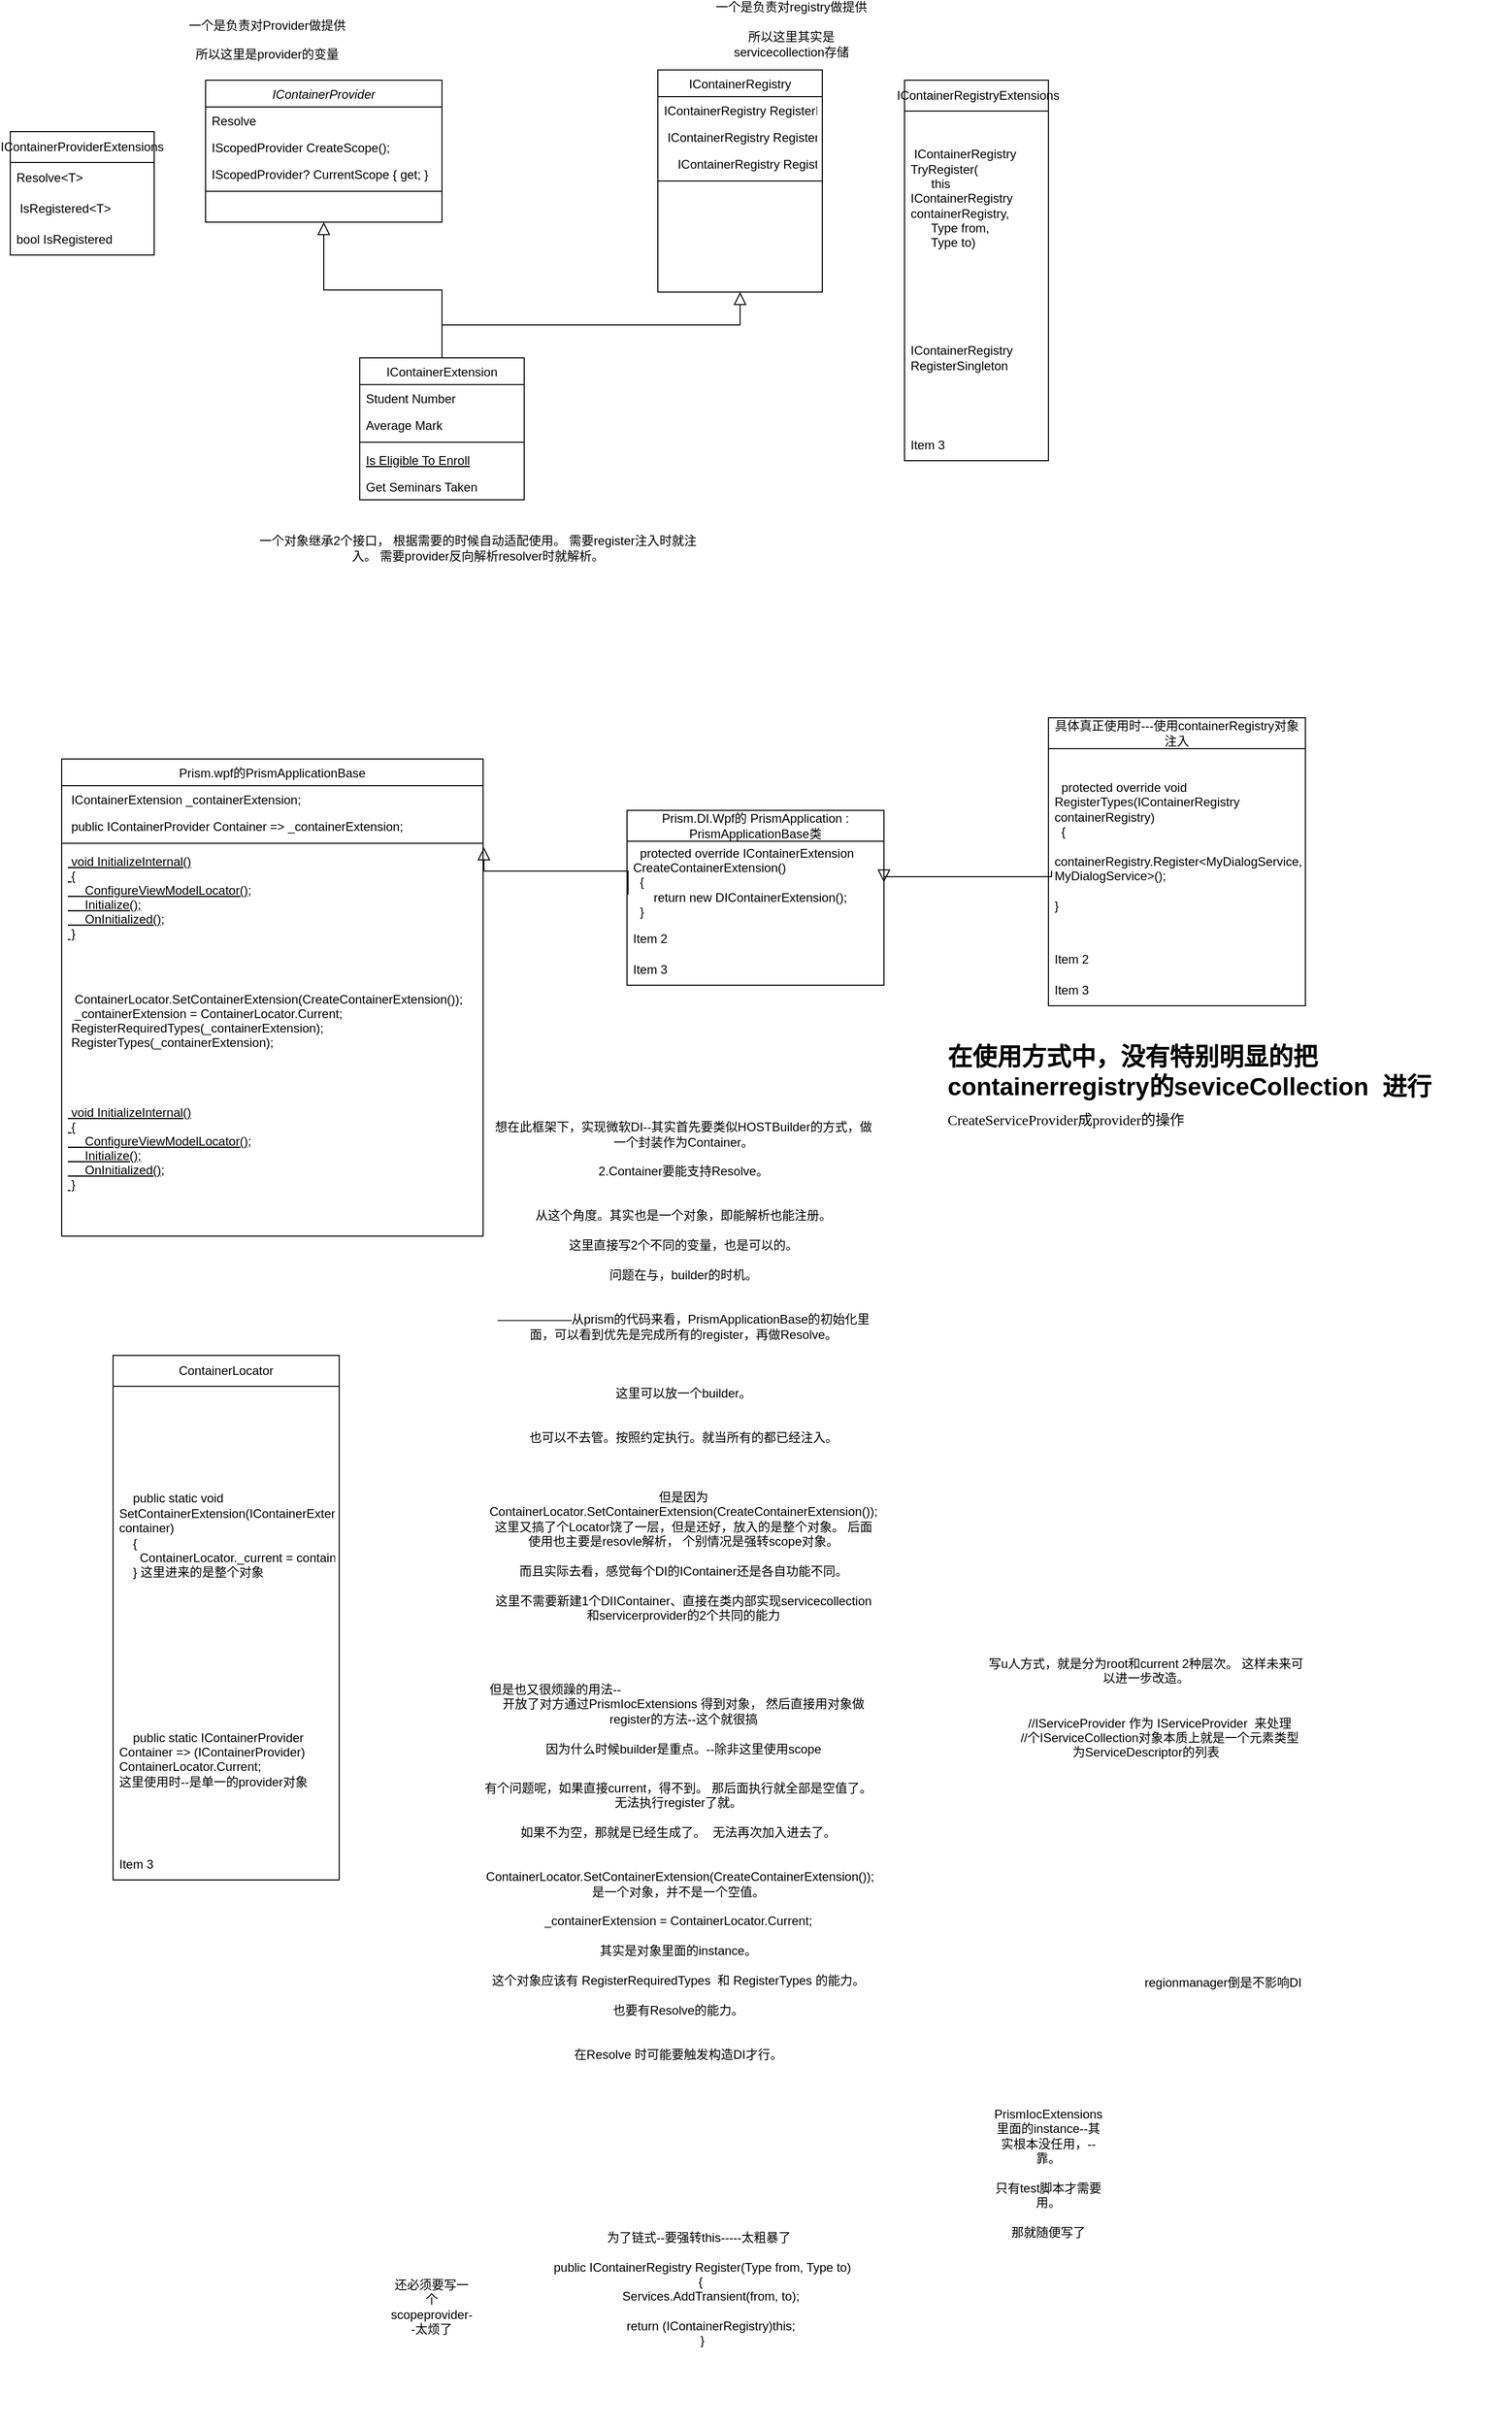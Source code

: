 <mxfile version="26.2.2">
  <diagram id="C5RBs43oDa-KdzZeNtuy" name="Page-1">
    <mxGraphModel dx="2507" dy="989" grid="1" gridSize="10" guides="1" tooltips="1" connect="1" arrows="1" fold="1" page="1" pageScale="1" pageWidth="827" pageHeight="1169" math="0" shadow="0">
      <root>
        <mxCell id="WIyWlLk6GJQsqaUBKTNV-0" />
        <mxCell id="WIyWlLk6GJQsqaUBKTNV-1" parent="WIyWlLk6GJQsqaUBKTNV-0" />
        <mxCell id="zkfFHV4jXpPFQw0GAbJ--0" value="IContainerProvider" style="swimlane;fontStyle=2;align=center;verticalAlign=top;childLayout=stackLayout;horizontal=1;startSize=26;horizontalStack=0;resizeParent=1;resizeLast=0;collapsible=1;marginBottom=0;rounded=0;shadow=0;strokeWidth=1;" parent="WIyWlLk6GJQsqaUBKTNV-1" vertex="1">
          <mxGeometry x="20" y="100" width="230" height="138" as="geometry">
            <mxRectangle x="230" y="140" width="160" height="26" as="alternateBounds" />
          </mxGeometry>
        </mxCell>
        <mxCell id="zkfFHV4jXpPFQw0GAbJ--1" value="Resolve" style="text;align=left;verticalAlign=top;spacingLeft=4;spacingRight=4;overflow=hidden;rotatable=0;points=[[0,0.5],[1,0.5]];portConstraint=eastwest;" parent="zkfFHV4jXpPFQw0GAbJ--0" vertex="1">
          <mxGeometry y="26" width="230" height="26" as="geometry" />
        </mxCell>
        <mxCell id="zkfFHV4jXpPFQw0GAbJ--2" value="IScopedProvider CreateScope();" style="text;align=left;verticalAlign=top;spacingLeft=4;spacingRight=4;overflow=hidden;rotatable=0;points=[[0,0.5],[1,0.5]];portConstraint=eastwest;rounded=0;shadow=0;html=0;" parent="zkfFHV4jXpPFQw0GAbJ--0" vertex="1">
          <mxGeometry y="52" width="230" height="26" as="geometry" />
        </mxCell>
        <mxCell id="zkfFHV4jXpPFQw0GAbJ--3" value="IScopedProvider? CurrentScope { get; }" style="text;align=left;verticalAlign=top;spacingLeft=4;spacingRight=4;overflow=hidden;rotatable=0;points=[[0,0.5],[1,0.5]];portConstraint=eastwest;rounded=0;shadow=0;html=0;" parent="zkfFHV4jXpPFQw0GAbJ--0" vertex="1">
          <mxGeometry y="78" width="230" height="26" as="geometry" />
        </mxCell>
        <mxCell id="zkfFHV4jXpPFQw0GAbJ--4" value="" style="line;html=1;strokeWidth=1;align=left;verticalAlign=middle;spacingTop=-1;spacingLeft=3;spacingRight=3;rotatable=0;labelPosition=right;points=[];portConstraint=eastwest;" parent="zkfFHV4jXpPFQw0GAbJ--0" vertex="1">
          <mxGeometry y="104" width="230" height="8" as="geometry" />
        </mxCell>
        <mxCell id="zkfFHV4jXpPFQw0GAbJ--6" value="IContainerExtension" style="swimlane;fontStyle=0;align=center;verticalAlign=top;childLayout=stackLayout;horizontal=1;startSize=26;horizontalStack=0;resizeParent=1;resizeLast=0;collapsible=1;marginBottom=0;rounded=0;shadow=0;strokeWidth=1;" parent="WIyWlLk6GJQsqaUBKTNV-1" vertex="1">
          <mxGeometry x="170" y="370" width="160" height="138" as="geometry">
            <mxRectangle x="130" y="380" width="160" height="26" as="alternateBounds" />
          </mxGeometry>
        </mxCell>
        <mxCell id="zkfFHV4jXpPFQw0GAbJ--7" value="Student Number" style="text;align=left;verticalAlign=top;spacingLeft=4;spacingRight=4;overflow=hidden;rotatable=0;points=[[0,0.5],[1,0.5]];portConstraint=eastwest;" parent="zkfFHV4jXpPFQw0GAbJ--6" vertex="1">
          <mxGeometry y="26" width="160" height="26" as="geometry" />
        </mxCell>
        <mxCell id="zkfFHV4jXpPFQw0GAbJ--8" value="Average Mark" style="text;align=left;verticalAlign=top;spacingLeft=4;spacingRight=4;overflow=hidden;rotatable=0;points=[[0,0.5],[1,0.5]];portConstraint=eastwest;rounded=0;shadow=0;html=0;" parent="zkfFHV4jXpPFQw0GAbJ--6" vertex="1">
          <mxGeometry y="52" width="160" height="26" as="geometry" />
        </mxCell>
        <mxCell id="zkfFHV4jXpPFQw0GAbJ--9" value="" style="line;html=1;strokeWidth=1;align=left;verticalAlign=middle;spacingTop=-1;spacingLeft=3;spacingRight=3;rotatable=0;labelPosition=right;points=[];portConstraint=eastwest;" parent="zkfFHV4jXpPFQw0GAbJ--6" vertex="1">
          <mxGeometry y="78" width="160" height="8" as="geometry" />
        </mxCell>
        <mxCell id="zkfFHV4jXpPFQw0GAbJ--10" value="Is Eligible To Enroll" style="text;align=left;verticalAlign=top;spacingLeft=4;spacingRight=4;overflow=hidden;rotatable=0;points=[[0,0.5],[1,0.5]];portConstraint=eastwest;fontStyle=4" parent="zkfFHV4jXpPFQw0GAbJ--6" vertex="1">
          <mxGeometry y="86" width="160" height="26" as="geometry" />
        </mxCell>
        <mxCell id="zkfFHV4jXpPFQw0GAbJ--11" value="Get Seminars Taken" style="text;align=left;verticalAlign=top;spacingLeft=4;spacingRight=4;overflow=hidden;rotatable=0;points=[[0,0.5],[1,0.5]];portConstraint=eastwest;" parent="zkfFHV4jXpPFQw0GAbJ--6" vertex="1">
          <mxGeometry y="112" width="160" height="26" as="geometry" />
        </mxCell>
        <mxCell id="zkfFHV4jXpPFQw0GAbJ--12" value="" style="endArrow=block;endSize=10;endFill=0;shadow=0;strokeWidth=1;rounded=0;curved=0;edgeStyle=elbowEdgeStyle;elbow=vertical;" parent="WIyWlLk6GJQsqaUBKTNV-1" source="zkfFHV4jXpPFQw0GAbJ--6" target="zkfFHV4jXpPFQw0GAbJ--0" edge="1">
          <mxGeometry width="160" relative="1" as="geometry">
            <mxPoint x="200" y="203" as="sourcePoint" />
            <mxPoint x="200" y="203" as="targetPoint" />
          </mxGeometry>
        </mxCell>
        <mxCell id="zkfFHV4jXpPFQw0GAbJ--17" value="IContainerRegistry" style="swimlane;fontStyle=0;align=center;verticalAlign=top;childLayout=stackLayout;horizontal=1;startSize=26;horizontalStack=0;resizeParent=1;resizeLast=0;collapsible=1;marginBottom=0;rounded=0;shadow=0;strokeWidth=1;" parent="WIyWlLk6GJQsqaUBKTNV-1" vertex="1">
          <mxGeometry x="460" y="90" width="160" height="216" as="geometry">
            <mxRectangle x="550" y="140" width="160" height="26" as="alternateBounds" />
          </mxGeometry>
        </mxCell>
        <mxCell id="zkfFHV4jXpPFQw0GAbJ--18" value="IContainerRegistry RegisterInstance" style="text;align=left;verticalAlign=top;spacingLeft=4;spacingRight=4;overflow=hidden;rotatable=0;points=[[0,0.5],[1,0.5]];portConstraint=eastwest;" parent="zkfFHV4jXpPFQw0GAbJ--17" vertex="1">
          <mxGeometry y="26" width="160" height="26" as="geometry" />
        </mxCell>
        <mxCell id="zkfFHV4jXpPFQw0GAbJ--19" value=" IContainerRegistry Register" style="text;align=left;verticalAlign=top;spacingLeft=4;spacingRight=4;overflow=hidden;rotatable=0;points=[[0,0.5],[1,0.5]];portConstraint=eastwest;rounded=0;shadow=0;html=0;" parent="zkfFHV4jXpPFQw0GAbJ--17" vertex="1">
          <mxGeometry y="52" width="160" height="26" as="geometry" />
        </mxCell>
        <mxCell id="zkfFHV4jXpPFQw0GAbJ--20" value="    IContainerRegistry RegisterScoped(Type from, Type to);" style="text;align=left;verticalAlign=top;spacingLeft=4;spacingRight=4;overflow=hidden;rotatable=0;points=[[0,0.5],[1,0.5]];portConstraint=eastwest;rounded=0;shadow=0;html=0;" parent="zkfFHV4jXpPFQw0GAbJ--17" vertex="1">
          <mxGeometry y="78" width="160" height="26" as="geometry" />
        </mxCell>
        <mxCell id="zkfFHV4jXpPFQw0GAbJ--23" value="" style="line;html=1;strokeWidth=1;align=left;verticalAlign=middle;spacingTop=-1;spacingLeft=3;spacingRight=3;rotatable=0;labelPosition=right;points=[];portConstraint=eastwest;" parent="zkfFHV4jXpPFQw0GAbJ--17" vertex="1">
          <mxGeometry y="104" width="160" height="8" as="geometry" />
        </mxCell>
        <mxCell id="sX24ufkYhEEFfUaHDxLW-0" value="IContainerProviderExtensions" style="swimlane;fontStyle=0;childLayout=stackLayout;horizontal=1;startSize=30;horizontalStack=0;resizeParent=1;resizeParentMax=0;resizeLast=0;collapsible=1;marginBottom=0;whiteSpace=wrap;html=1;" vertex="1" parent="WIyWlLk6GJQsqaUBKTNV-1">
          <mxGeometry x="-170" y="150" width="140" height="120" as="geometry" />
        </mxCell>
        <mxCell id="sX24ufkYhEEFfUaHDxLW-1" value="Resolve&amp;lt;T&amp;gt;" style="text;strokeColor=none;fillColor=none;align=left;verticalAlign=middle;spacingLeft=4;spacingRight=4;overflow=hidden;points=[[0,0.5],[1,0.5]];portConstraint=eastwest;rotatable=0;whiteSpace=wrap;html=1;" vertex="1" parent="sX24ufkYhEEFfUaHDxLW-0">
          <mxGeometry y="30" width="140" height="30" as="geometry" />
        </mxCell>
        <mxCell id="sX24ufkYhEEFfUaHDxLW-2" value="&amp;nbsp;IsRegistered&amp;lt;T&amp;gt;" style="text;strokeColor=none;fillColor=none;align=left;verticalAlign=middle;spacingLeft=4;spacingRight=4;overflow=hidden;points=[[0,0.5],[1,0.5]];portConstraint=eastwest;rotatable=0;whiteSpace=wrap;html=1;" vertex="1" parent="sX24ufkYhEEFfUaHDxLW-0">
          <mxGeometry y="60" width="140" height="30" as="geometry" />
        </mxCell>
        <mxCell id="sX24ufkYhEEFfUaHDxLW-3" value="bool IsRegistered" style="text;strokeColor=none;fillColor=none;align=left;verticalAlign=middle;spacingLeft=4;spacingRight=4;overflow=hidden;points=[[0,0.5],[1,0.5]];portConstraint=eastwest;rotatable=0;whiteSpace=wrap;html=1;" vertex="1" parent="sX24ufkYhEEFfUaHDxLW-0">
          <mxGeometry y="90" width="140" height="30" as="geometry" />
        </mxCell>
        <mxCell id="sX24ufkYhEEFfUaHDxLW-4" value="&amp;nbsp;IContainerRegistryExtensions" style="swimlane;fontStyle=0;childLayout=stackLayout;horizontal=1;startSize=30;horizontalStack=0;resizeParent=1;resizeParentMax=0;resizeLast=0;collapsible=1;marginBottom=0;whiteSpace=wrap;html=1;" vertex="1" parent="WIyWlLk6GJQsqaUBKTNV-1">
          <mxGeometry x="700" y="100" width="140" height="370" as="geometry" />
        </mxCell>
        <mxCell id="sX24ufkYhEEFfUaHDxLW-5" value="&lt;div&gt;&amp;nbsp;IContainerRegistry TryRegister(&lt;/div&gt;&lt;div&gt;&amp;nbsp; &amp;nbsp; &amp;nbsp; this IContainerRegistry containerRegistry,&lt;/div&gt;&lt;div&gt;&amp;nbsp; &amp;nbsp; &amp;nbsp; Type from,&lt;/div&gt;&lt;div&gt;&amp;nbsp; &amp;nbsp; &amp;nbsp; Type to)&lt;/div&gt;" style="text;strokeColor=none;fillColor=none;align=left;verticalAlign=middle;spacingLeft=4;spacingRight=4;overflow=hidden;points=[[0,0.5],[1,0.5]];portConstraint=eastwest;rotatable=0;whiteSpace=wrap;html=1;" vertex="1" parent="sX24ufkYhEEFfUaHDxLW-4">
          <mxGeometry y="30" width="140" height="170" as="geometry" />
        </mxCell>
        <mxCell id="sX24ufkYhEEFfUaHDxLW-6" value="IContainerRegistry RegisterSingleton" style="text;strokeColor=none;fillColor=none;align=left;verticalAlign=middle;spacingLeft=4;spacingRight=4;overflow=hidden;points=[[0,0.5],[1,0.5]];portConstraint=eastwest;rotatable=0;whiteSpace=wrap;html=1;" vertex="1" parent="sX24ufkYhEEFfUaHDxLW-4">
          <mxGeometry y="200" width="140" height="140" as="geometry" />
        </mxCell>
        <mxCell id="sX24ufkYhEEFfUaHDxLW-7" value="Item 3" style="text;strokeColor=none;fillColor=none;align=left;verticalAlign=middle;spacingLeft=4;spacingRight=4;overflow=hidden;points=[[0,0.5],[1,0.5]];portConstraint=eastwest;rotatable=0;whiteSpace=wrap;html=1;" vertex="1" parent="sX24ufkYhEEFfUaHDxLW-4">
          <mxGeometry y="340" width="140" height="30" as="geometry" />
        </mxCell>
        <mxCell id="sX24ufkYhEEFfUaHDxLW-8" value="" style="endArrow=block;endSize=10;endFill=0;shadow=0;strokeWidth=1;rounded=0;curved=0;edgeStyle=elbowEdgeStyle;elbow=vertical;entryX=0.5;entryY=1;entryDx=0;entryDy=0;exitX=0.5;exitY=0;exitDx=0;exitDy=0;" edge="1" parent="WIyWlLk6GJQsqaUBKTNV-1" source="zkfFHV4jXpPFQw0GAbJ--6" target="zkfFHV4jXpPFQw0GAbJ--17">
          <mxGeometry width="160" relative="1" as="geometry">
            <mxPoint x="210" y="370" as="sourcePoint" />
            <mxPoint x="580" y="340" as="targetPoint" />
          </mxGeometry>
        </mxCell>
        <mxCell id="sX24ufkYhEEFfUaHDxLW-9" value="一个是负责对Provider做提供&lt;div&gt;&lt;br&gt;&lt;/div&gt;&lt;div&gt;所以这里是provider的变量&lt;/div&gt;&lt;div&gt;&lt;br&gt;&lt;div&gt;&lt;br&gt;&lt;/div&gt;&lt;/div&gt;" style="text;html=1;align=center;verticalAlign=middle;whiteSpace=wrap;rounded=0;" vertex="1" parent="WIyWlLk6GJQsqaUBKTNV-1">
          <mxGeometry y="60" width="160" height="30" as="geometry" />
        </mxCell>
        <mxCell id="sX24ufkYhEEFfUaHDxLW-10" value="一个是负责对registry做提供&lt;div&gt;&lt;br&gt;&lt;/div&gt;&lt;div&gt;所以这里其实是servicecollection存储&lt;/div&gt;&lt;div&gt;&lt;br&gt;&lt;div&gt;&lt;br&gt;&lt;/div&gt;&lt;/div&gt;" style="text;html=1;align=center;verticalAlign=middle;whiteSpace=wrap;rounded=0;" vertex="1" parent="WIyWlLk6GJQsqaUBKTNV-1">
          <mxGeometry x="510" y="50" width="160" height="30" as="geometry" />
        </mxCell>
        <mxCell id="sX24ufkYhEEFfUaHDxLW-15" value="Prism.DI.Wpf的&amp;nbsp;PrismApplication : PrismApplicationBase类" style="swimlane;fontStyle=0;childLayout=stackLayout;horizontal=1;startSize=30;horizontalStack=0;resizeParent=1;resizeParentMax=0;resizeLast=0;collapsible=1;marginBottom=0;whiteSpace=wrap;html=1;" vertex="1" parent="WIyWlLk6GJQsqaUBKTNV-1">
          <mxGeometry x="430" y="810" width="250" height="170" as="geometry" />
        </mxCell>
        <mxCell id="sX24ufkYhEEFfUaHDxLW-16" value="&lt;div&gt;&amp;nbsp; protected override IContainerExtension CreateContainerExtension()&lt;/div&gt;&lt;div&gt;&amp;nbsp; {&lt;/div&gt;&lt;div&gt;&amp;nbsp; &amp;nbsp; &amp;nbsp; return new DIContainerExtension();&lt;/div&gt;&lt;div&gt;&amp;nbsp; }&lt;/div&gt;" style="text;strokeColor=none;fillColor=none;align=left;verticalAlign=middle;spacingLeft=4;spacingRight=4;overflow=hidden;points=[[0,0.5],[1,0.5]];portConstraint=eastwest;rotatable=0;whiteSpace=wrap;html=1;" vertex="1" parent="sX24ufkYhEEFfUaHDxLW-15">
          <mxGeometry y="30" width="250" height="80" as="geometry" />
        </mxCell>
        <mxCell id="sX24ufkYhEEFfUaHDxLW-17" value="Item 2" style="text;strokeColor=none;fillColor=none;align=left;verticalAlign=middle;spacingLeft=4;spacingRight=4;overflow=hidden;points=[[0,0.5],[1,0.5]];portConstraint=eastwest;rotatable=0;whiteSpace=wrap;html=1;" vertex="1" parent="sX24ufkYhEEFfUaHDxLW-15">
          <mxGeometry y="110" width="250" height="30" as="geometry" />
        </mxCell>
        <mxCell id="sX24ufkYhEEFfUaHDxLW-18" value="Item 3" style="text;strokeColor=none;fillColor=none;align=left;verticalAlign=middle;spacingLeft=4;spacingRight=4;overflow=hidden;points=[[0,0.5],[1,0.5]];portConstraint=eastwest;rotatable=0;whiteSpace=wrap;html=1;" vertex="1" parent="sX24ufkYhEEFfUaHDxLW-15">
          <mxGeometry y="140" width="250" height="30" as="geometry" />
        </mxCell>
        <mxCell id="sX24ufkYhEEFfUaHDxLW-23" value="Prism.wpf的PrismApplicationBase" style="swimlane;fontStyle=0;align=center;verticalAlign=top;childLayout=stackLayout;horizontal=1;startSize=26;horizontalStack=0;resizeParent=1;resizeLast=0;collapsible=1;marginBottom=0;rounded=0;shadow=0;strokeWidth=1;" vertex="1" parent="WIyWlLk6GJQsqaUBKTNV-1">
          <mxGeometry x="-120" y="760" width="410" height="464" as="geometry">
            <mxRectangle x="130" y="380" width="160" height="26" as="alternateBounds" />
          </mxGeometry>
        </mxCell>
        <mxCell id="sX24ufkYhEEFfUaHDxLW-24" value=" IContainerExtension _containerExtension;" style="text;align=left;verticalAlign=top;spacingLeft=4;spacingRight=4;overflow=hidden;rotatable=0;points=[[0,0.5],[1,0.5]];portConstraint=eastwest;" vertex="1" parent="sX24ufkYhEEFfUaHDxLW-23">
          <mxGeometry y="26" width="410" height="26" as="geometry" />
        </mxCell>
        <mxCell id="sX24ufkYhEEFfUaHDxLW-25" value=" public IContainerProvider Container =&gt; _containerExtension;" style="text;align=left;verticalAlign=top;spacingLeft=4;spacingRight=4;overflow=hidden;rotatable=0;points=[[0,0.5],[1,0.5]];portConstraint=eastwest;rounded=0;shadow=0;html=0;" vertex="1" parent="sX24ufkYhEEFfUaHDxLW-23">
          <mxGeometry y="52" width="410" height="26" as="geometry" />
        </mxCell>
        <mxCell id="sX24ufkYhEEFfUaHDxLW-26" value="" style="line;html=1;strokeWidth=1;align=left;verticalAlign=middle;spacingTop=-1;spacingLeft=3;spacingRight=3;rotatable=0;labelPosition=right;points=[];portConstraint=eastwest;" vertex="1" parent="sX24ufkYhEEFfUaHDxLW-23">
          <mxGeometry y="78" width="410" height="8" as="geometry" />
        </mxCell>
        <mxCell id="sX24ufkYhEEFfUaHDxLW-27" value=" void InitializeInternal()&#xa; {&#xa;     ConfigureViewModelLocator();&#xa;     Initialize();&#xa;     OnInitialized();&#xa; }" style="text;align=left;verticalAlign=top;spacingLeft=4;spacingRight=4;overflow=hidden;rotatable=0;points=[[0,0.5],[1,0.5]];portConstraint=eastwest;fontStyle=4" vertex="1" parent="sX24ufkYhEEFfUaHDxLW-23">
          <mxGeometry y="86" width="410" height="134" as="geometry" />
        </mxCell>
        <mxCell id="sX24ufkYhEEFfUaHDxLW-28" value="  ContainerLocator.SetContainerExtension(CreateContainerExtension());&#xa;  _containerExtension = ContainerLocator.Current;&#xa; RegisterRequiredTypes(_containerExtension);&#xa; RegisterTypes(_containerExtension);" style="text;align=left;verticalAlign=top;spacingLeft=4;spacingRight=4;overflow=hidden;rotatable=0;points=[[0,0.5],[1,0.5]];portConstraint=eastwest;" vertex="1" parent="sX24ufkYhEEFfUaHDxLW-23">
          <mxGeometry y="220" width="410" height="110" as="geometry" />
        </mxCell>
        <mxCell id="sX24ufkYhEEFfUaHDxLW-29" value=" void InitializeInternal()&#xa; {&#xa;     ConfigureViewModelLocator();&#xa;     Initialize();&#xa;     OnInitialized();&#xa; }" style="text;align=left;verticalAlign=top;spacingLeft=4;spacingRight=4;overflow=hidden;rotatable=0;points=[[0,0.5],[1,0.5]];portConstraint=eastwest;fontStyle=4" vertex="1" parent="sX24ufkYhEEFfUaHDxLW-23">
          <mxGeometry y="330" width="410" height="134" as="geometry" />
        </mxCell>
        <mxCell id="sX24ufkYhEEFfUaHDxLW-30" value="" style="endArrow=block;endSize=10;endFill=0;shadow=0;strokeWidth=1;rounded=0;curved=0;edgeStyle=elbowEdgeStyle;elbow=vertical;entryX=1.002;entryY=0;entryDx=0;entryDy=0;entryPerimeter=0;exitX=0.004;exitY=0.65;exitDx=0;exitDy=0;exitPerimeter=0;" edge="1" parent="WIyWlLk6GJQsqaUBKTNV-1" source="sX24ufkYhEEFfUaHDxLW-16" target="sX24ufkYhEEFfUaHDxLW-27">
          <mxGeometry width="160" relative="1" as="geometry">
            <mxPoint x="260" y="380" as="sourcePoint" />
            <mxPoint x="145" y="248" as="targetPoint" />
          </mxGeometry>
        </mxCell>
        <mxCell id="sX24ufkYhEEFfUaHDxLW-31" value="具体真正使用时---使用&lt;span style=&quot;text-align: left;&quot;&gt;containerRegistry对象注入&lt;/span&gt;" style="swimlane;fontStyle=0;childLayout=stackLayout;horizontal=1;startSize=30;horizontalStack=0;resizeParent=1;resizeParentMax=0;resizeLast=0;collapsible=1;marginBottom=0;whiteSpace=wrap;html=1;" vertex="1" parent="WIyWlLk6GJQsqaUBKTNV-1">
          <mxGeometry x="840" y="720" width="250" height="280" as="geometry" />
        </mxCell>
        <mxCell id="sX24ufkYhEEFfUaHDxLW-32" value="&lt;div&gt;&amp;nbsp; protected override void RegisterTypes(IContainerRegistry containerRegistry)&lt;/div&gt;&lt;div&gt;&amp;nbsp; {&lt;/div&gt;&lt;div&gt;&amp;nbsp; &amp;nbsp; &amp;nbsp; containerRegistry.Register&amp;lt;MyDialogService, MyDialogService&amp;gt;();&lt;/div&gt;&lt;div&gt;&lt;br&gt;&lt;/div&gt;&lt;div&gt;}&lt;/div&gt;" style="text;strokeColor=none;fillColor=none;align=left;verticalAlign=middle;spacingLeft=4;spacingRight=4;overflow=hidden;points=[[0,0.5],[1,0.5]];portConstraint=eastwest;rotatable=0;whiteSpace=wrap;html=1;" vertex="1" parent="sX24ufkYhEEFfUaHDxLW-31">
          <mxGeometry y="30" width="250" height="190" as="geometry" />
        </mxCell>
        <mxCell id="sX24ufkYhEEFfUaHDxLW-33" value="Item 2" style="text;strokeColor=none;fillColor=none;align=left;verticalAlign=middle;spacingLeft=4;spacingRight=4;overflow=hidden;points=[[0,0.5],[1,0.5]];portConstraint=eastwest;rotatable=0;whiteSpace=wrap;html=1;" vertex="1" parent="sX24ufkYhEEFfUaHDxLW-31">
          <mxGeometry y="220" width="250" height="30" as="geometry" />
        </mxCell>
        <mxCell id="sX24ufkYhEEFfUaHDxLW-34" value="Item 3" style="text;strokeColor=none;fillColor=none;align=left;verticalAlign=middle;spacingLeft=4;spacingRight=4;overflow=hidden;points=[[0,0.5],[1,0.5]];portConstraint=eastwest;rotatable=0;whiteSpace=wrap;html=1;" vertex="1" parent="sX24ufkYhEEFfUaHDxLW-31">
          <mxGeometry y="250" width="250" height="30" as="geometry" />
        </mxCell>
        <mxCell id="sX24ufkYhEEFfUaHDxLW-35" value="" style="endArrow=block;endSize=10;endFill=0;shadow=0;strokeWidth=1;rounded=0;curved=0;edgeStyle=elbowEdgeStyle;elbow=vertical;entryX=1;entryY=0.5;entryDx=0;entryDy=0;exitX=0.012;exitY=0.625;exitDx=0;exitDy=0;exitPerimeter=0;" edge="1" parent="WIyWlLk6GJQsqaUBKTNV-1" source="sX24ufkYhEEFfUaHDxLW-32" target="sX24ufkYhEEFfUaHDxLW-16">
          <mxGeometry width="160" relative="1" as="geometry">
            <mxPoint x="441" y="902" as="sourcePoint" />
            <mxPoint x="301" y="856" as="targetPoint" />
          </mxGeometry>
        </mxCell>
        <mxCell id="sX24ufkYhEEFfUaHDxLW-36" value="一个对象继承2个接口， 根据需要的时候自动适配使用。 需要register注入时就注入。 需要provider反向解析resolver时就解析。" style="text;html=1;align=center;verticalAlign=middle;whiteSpace=wrap;rounded=0;" vertex="1" parent="WIyWlLk6GJQsqaUBKTNV-1">
          <mxGeometry x="70" y="540" width="430" height="30" as="geometry" />
        </mxCell>
        <mxCell id="sX24ufkYhEEFfUaHDxLW-37" value="&lt;h1 style=&quot;margin-top: 0px;&quot;&gt;在使用方式中，没有特别明显的把containerregistry的seviceCollection&amp;nbsp; 进行&lt;span style=&quot;background-color: rgb(255, 255, 255); font-family: Consolas; font-size: 10.5pt; color: light-dark(rgb(0, 0, 0), rgb(255, 255, 255)); font-weight: normal;&quot;&gt;CreateServiceProvider成provider的操作&lt;/span&gt;&lt;/h1&gt;&lt;div&gt;&lt;span style=&quot;background-color: rgb(255, 255, 255); font-family: Consolas; font-size: 10.5pt; color: light-dark(rgb(0, 0, 0), rgb(255, 255, 255)); font-weight: normal;&quot;&gt;&lt;br&gt;&lt;/span&gt;&lt;/div&gt;" style="text;html=1;whiteSpace=wrap;overflow=hidden;rounded=0;" vertex="1" parent="WIyWlLk6GJQsqaUBKTNV-1">
          <mxGeometry x="740" y="1029" width="550" height="140" as="geometry" />
        </mxCell>
        <mxCell id="sX24ufkYhEEFfUaHDxLW-38" value="想在此框架下，实现微软DI--其实首先要类似HOSTBuilder的方式，做一个封装作为Container。&lt;div&gt;&lt;br&gt;&lt;/div&gt;&lt;div&gt;2.Container要能支持Resolve。&lt;/div&gt;&lt;div&gt;&lt;br&gt;&lt;/div&gt;&lt;div&gt;&lt;br&gt;&lt;/div&gt;&lt;div&gt;从这个角度。其实也是一个对象，即能解析也能注册。&lt;/div&gt;&lt;div&gt;&lt;br&gt;&lt;/div&gt;&lt;div&gt;这里直接写2个不同的变量，也是可以的。&lt;/div&gt;&lt;div&gt;&lt;br&gt;&lt;/div&gt;&lt;div&gt;问题在与，builder的时机。&lt;/div&gt;&lt;div&gt;&lt;br&gt;&lt;/div&gt;&lt;div&gt;&lt;br&gt;&lt;/div&gt;&lt;div&gt;——————从prism的代码来看，PrismApplicationBase的初始化里面，可以看到优先是完成所有的register，再做Resolve。&lt;/div&gt;&lt;div&gt;&lt;br&gt;&lt;/div&gt;&lt;div&gt;&lt;br&gt;&lt;/div&gt;&lt;div&gt;&lt;br&gt;&lt;/div&gt;&lt;div&gt;这里可以放一个builder。&lt;/div&gt;&lt;div&gt;&lt;br&gt;&lt;/div&gt;&lt;div&gt;&lt;br&gt;&lt;/div&gt;&lt;div&gt;也可以不去管。按照约定执行。就当所有的都已经注入。&lt;/div&gt;&lt;div&gt;&lt;br&gt;&lt;/div&gt;&lt;div&gt;&lt;br&gt;&lt;/div&gt;&lt;div&gt;&lt;br&gt;&lt;/div&gt;&lt;div&gt;但是因为&lt;span style=&quot;text-align: left; text-wrap-mode: nowrap; background-color: transparent; color: light-dark(rgb(0, 0, 0), rgb(255, 255, 255));&quot;&gt;ContainerLocator.SetContainerExtension(CreateContainerExtension());&lt;/span&gt;&lt;/div&gt;&lt;div&gt;&lt;span style=&quot;text-align: left; text-wrap-mode: nowrap; background-color: transparent; color: light-dark(rgb(0, 0, 0), rgb(255, 255, 255));&quot;&gt;这里又搞了个Locator饶了一层，但是还好，放入的是整个对象。 后面使用也主要是resovle解析， 个别情况是强转scope对象。&lt;/span&gt;&lt;/div&gt;&lt;div&gt;&lt;span style=&quot;text-align: left; text-wrap-mode: nowrap; background-color: transparent; color: light-dark(rgb(0, 0, 0), rgb(255, 255, 255));&quot;&gt;&lt;br&gt;&lt;/span&gt;&lt;/div&gt;&lt;div&gt;&lt;span style=&quot;text-align: left; text-wrap-mode: nowrap; background-color: transparent; color: light-dark(rgb(0, 0, 0), rgb(255, 255, 255));&quot;&gt;而且实际去看，感觉每个DI的&lt;/span&gt;&lt;span style=&quot;background-color: transparent; text-wrap-mode: nowrap;&quot;&gt;IContainer还是各自功能不同。&lt;/span&gt;&lt;/div&gt;&lt;div&gt;&lt;span style=&quot;background-color: transparent; text-wrap-mode: nowrap;&quot;&gt;&lt;br&gt;&lt;/span&gt;&lt;/div&gt;&lt;div&gt;&lt;span style=&quot;background-color: transparent; text-wrap-mode: nowrap;&quot;&gt;这里不需要新建1个DIIContainer、直接在类内部实现servicecollection和servicerprovider的2个共同的能力&lt;/span&gt;&lt;/div&gt;&lt;div&gt;&lt;span style=&quot;background-color: transparent; text-wrap-mode: nowrap;&quot;&gt;&lt;br&gt;&lt;/span&gt;&lt;/div&gt;&lt;div&gt;&lt;span style=&quot;background-color: transparent; text-wrap-mode: nowrap;&quot;&gt;&lt;br&gt;&lt;/span&gt;&lt;/div&gt;&lt;div&gt;&lt;span style=&quot;background-color: transparent; text-wrap-mode: nowrap;&quot;&gt;&lt;br&gt;&lt;/span&gt;&lt;/div&gt;&lt;div&gt;&lt;span style=&quot;background-color: transparent; text-wrap-mode: nowrap;&quot;&gt;&lt;br&gt;&lt;/span&gt;&lt;/div&gt;&lt;div&gt;&lt;div style=&quot;text-align: left;&quot;&gt;&lt;span style=&quot;text-wrap-mode: nowrap;&quot;&gt;但是也又很烦躁的用法--&lt;/span&gt;&lt;/div&gt;&lt;/div&gt;&lt;div&gt;&lt;span style=&quot;text-wrap-mode: nowrap;&quot;&gt;开放了对方通过&lt;/span&gt;&lt;span style=&quot;background-color: transparent; text-wrap-mode: nowrap;&quot;&gt;PrismIocExtensions 得到对象， 然后直接用对象做register的方法--这个就很搞&lt;/span&gt;&lt;/div&gt;&lt;div&gt;&lt;span style=&quot;background-color: transparent; text-wrap-mode: nowrap;&quot;&gt;&lt;br&gt;&lt;/span&gt;&lt;/div&gt;&lt;div&gt;&lt;span style=&quot;background-color: transparent; text-wrap-mode: nowrap;&quot;&gt;因为什么时候builder是重点。--除非这里使用scope&lt;/span&gt;&lt;/div&gt;" style="text;html=1;align=center;verticalAlign=middle;whiteSpace=wrap;rounded=0;" vertex="1" parent="WIyWlLk6GJQsqaUBKTNV-1">
          <mxGeometry x="320" y="1400" width="330" height="40" as="geometry" />
        </mxCell>
        <mxCell id="sX24ufkYhEEFfUaHDxLW-39" value="写u人方式，就是分为root和current 2种层次。 这样未来可以进一步改造。&lt;div&gt;&lt;br&gt;&lt;/div&gt;&lt;div&gt;&lt;div&gt;&amp;nbsp; &amp;nbsp; &amp;nbsp; &amp;nbsp; &amp;nbsp;&lt;/div&gt;&lt;div&gt;&amp;nbsp; &amp;nbsp; &amp;nbsp; &amp;nbsp; //IServiceProvider 作为 IServiceProvider&amp;nbsp; 来处理&lt;/div&gt;&lt;div&gt;&amp;nbsp; &amp;nbsp; &amp;nbsp; &amp;nbsp; //个IServiceCollection对象本质上就是一个元素类型为ServiceDescriptor的列表&lt;/div&gt;&lt;/div&gt;&lt;div&gt;&lt;br&gt;&lt;/div&gt;" style="text;html=1;align=center;verticalAlign=middle;whiteSpace=wrap;rounded=0;" vertex="1" parent="WIyWlLk6GJQsqaUBKTNV-1">
          <mxGeometry x="780" y="1530" width="310" height="320" as="geometry" />
        </mxCell>
        <mxCell id="sX24ufkYhEEFfUaHDxLW-40" value="ContainerLocator" style="swimlane;fontStyle=0;childLayout=stackLayout;horizontal=1;startSize=30;horizontalStack=0;resizeParent=1;resizeParentMax=0;resizeLast=0;collapsible=1;marginBottom=0;whiteSpace=wrap;html=1;" vertex="1" parent="WIyWlLk6GJQsqaUBKTNV-1">
          <mxGeometry x="-70" y="1340" width="220" height="510" as="geometry" />
        </mxCell>
        <mxCell id="sX24ufkYhEEFfUaHDxLW-41" value="&lt;div&gt;&amp;nbsp; &amp;nbsp; public static void SetContainerExtension(IContainerExtension container)&lt;/div&gt;&lt;div&gt;&amp;nbsp; &amp;nbsp; {&lt;/div&gt;&lt;div&gt;&amp;nbsp; &amp;nbsp; &amp;nbsp; ContainerLocator._current = container;&lt;/div&gt;&lt;div&gt;&amp;nbsp; &amp;nbsp; } 这里进来的是整个对象&lt;/div&gt;" style="text;strokeColor=none;fillColor=none;align=left;verticalAlign=middle;spacingLeft=4;spacingRight=4;overflow=hidden;points=[[0,0.5],[1,0.5]];portConstraint=eastwest;rotatable=0;whiteSpace=wrap;html=1;" vertex="1" parent="sX24ufkYhEEFfUaHDxLW-40">
          <mxGeometry y="30" width="220" height="290" as="geometry" />
        </mxCell>
        <mxCell id="sX24ufkYhEEFfUaHDxLW-42" value="&lt;div&gt;&amp;nbsp; &amp;nbsp; public static IContainerProvider Container =&amp;gt; (IContainerProvider) ContainerLocator.Current;&lt;/div&gt;&lt;div&gt;这里使用时--是单一的provider对象&lt;/div&gt;&lt;div&gt;&lt;br&gt;&lt;/div&gt;" style="text;strokeColor=none;fillColor=none;align=left;verticalAlign=middle;spacingLeft=4;spacingRight=4;overflow=hidden;points=[[0,0.5],[1,0.5]];portConstraint=eastwest;rotatable=0;whiteSpace=wrap;html=1;" vertex="1" parent="sX24ufkYhEEFfUaHDxLW-40">
          <mxGeometry y="320" width="220" height="160" as="geometry" />
        </mxCell>
        <mxCell id="sX24ufkYhEEFfUaHDxLW-43" value="Item 3" style="text;strokeColor=none;fillColor=none;align=left;verticalAlign=middle;spacingLeft=4;spacingRight=4;overflow=hidden;points=[[0,0.5],[1,0.5]];portConstraint=eastwest;rotatable=0;whiteSpace=wrap;html=1;" vertex="1" parent="sX24ufkYhEEFfUaHDxLW-40">
          <mxGeometry y="480" width="220" height="30" as="geometry" />
        </mxCell>
        <mxCell id="sX24ufkYhEEFfUaHDxLW-44" value="有个问题呢，如果直接current，得不到。 那后面执行就全部是空值了。 无法执行register了就。&lt;div&gt;&lt;br&gt;&lt;/div&gt;&lt;div&gt;如果不为空，那就是已经生成了。&amp;nbsp; 无法再次加入进去了。&lt;/div&gt;&lt;div&gt;&lt;br&gt;&lt;/div&gt;&lt;div&gt;&lt;br&gt;&lt;/div&gt;&lt;div&gt;&amp;nbsp;ContainerLocator.SetContainerExtension(CreateContainerExtension()); 是一个对象，并不是一个空值。&lt;/div&gt;&lt;div&gt;&lt;br&gt;&lt;/div&gt;&lt;div&gt;_containerExtension = ContainerLocator.Current;&lt;/div&gt;&lt;div&gt;&lt;br&gt;&lt;/div&gt;&lt;div&gt;其实是对象里面的instance。&lt;/div&gt;&lt;div&gt;&lt;br&gt;&lt;/div&gt;&lt;div&gt;这个对象应该有&amp;nbsp;RegisterRequiredTypes&amp;nbsp; 和&amp;nbsp;RegisterTypes 的能力。&lt;/div&gt;&lt;div&gt;&lt;br&gt;&lt;/div&gt;&lt;div&gt;也要有Resolve的能力。&lt;/div&gt;&lt;div&gt;&lt;br&gt;&lt;/div&gt;&lt;div&gt;&lt;br&gt;&lt;/div&gt;&lt;div&gt;在&lt;span style=&quot;background-color: transparent; color: light-dark(rgb(0, 0, 0), rgb(255, 255, 255));&quot;&gt;Resolve 时可能要触发构造DI才行。&lt;/span&gt;&lt;/div&gt;" style="text;html=1;align=center;verticalAlign=middle;whiteSpace=wrap;rounded=0;" vertex="1" parent="WIyWlLk6GJQsqaUBKTNV-1">
          <mxGeometry x="310" y="1820" width="340" height="140" as="geometry" />
        </mxCell>
        <mxCell id="sX24ufkYhEEFfUaHDxLW-45" value="regionmanager倒是不影响DI" style="text;html=1;align=center;verticalAlign=middle;whiteSpace=wrap;rounded=0;" vertex="1" parent="WIyWlLk6GJQsqaUBKTNV-1">
          <mxGeometry x="840" y="1880" width="340" height="140" as="geometry" />
        </mxCell>
        <mxCell id="sX24ufkYhEEFfUaHDxLW-46" value="PrismIocExtensions 里面的instance--其实根本没任用，--靠。&lt;div&gt;&lt;br&gt;&lt;/div&gt;&lt;div&gt;只有test脚本才需要用。&lt;/div&gt;&lt;div&gt;&lt;br&gt;&lt;/div&gt;&lt;div&gt;那就随便写了&lt;/div&gt;" style="text;html=1;align=center;verticalAlign=middle;whiteSpace=wrap;rounded=0;" vertex="1" parent="WIyWlLk6GJQsqaUBKTNV-1">
          <mxGeometry x="810" y="2120" width="60" height="30" as="geometry" />
        </mxCell>
        <mxCell id="sX24ufkYhEEFfUaHDxLW-47" value="还必须要写一个scopeprovider--太烦了" style="text;html=1;align=center;verticalAlign=middle;whiteSpace=wrap;rounded=0;" vertex="1" parent="WIyWlLk6GJQsqaUBKTNV-1">
          <mxGeometry x="210" y="2250" width="60" height="30" as="geometry" />
        </mxCell>
        <mxCell id="sX24ufkYhEEFfUaHDxLW-48" value="为了链式--要强转this-----太粗暴了&lt;div&gt;&lt;br&gt;&lt;/div&gt;&lt;div&gt;&lt;div&gt;&amp;nbsp; public IContainerRegistry Register(Type from, Type to)&lt;/div&gt;&lt;div&gt;&amp;nbsp; {&amp;nbsp;&lt;/div&gt;&lt;div&gt;&amp;nbsp; &amp;nbsp; &amp;nbsp; &amp;nbsp;Services.AddTransient(from, to);&lt;/div&gt;&lt;div&gt;&amp;nbsp; &amp;nbsp; &amp;nbsp;&amp;nbsp;&lt;/div&gt;&lt;div&gt;&amp;nbsp; &amp;nbsp; &amp;nbsp; &amp;nbsp;return (IContainerRegistry)this;&lt;/div&gt;&lt;div&gt;&amp;nbsp; }&lt;/div&gt;&lt;/div&gt;&lt;div&gt;&lt;br&gt;&lt;/div&gt;" style="text;html=1;align=center;verticalAlign=middle;whiteSpace=wrap;rounded=0;" vertex="1" parent="WIyWlLk6GJQsqaUBKTNV-1">
          <mxGeometry x="330" y="2130" width="340" height="250" as="geometry" />
        </mxCell>
      </root>
    </mxGraphModel>
  </diagram>
</mxfile>
